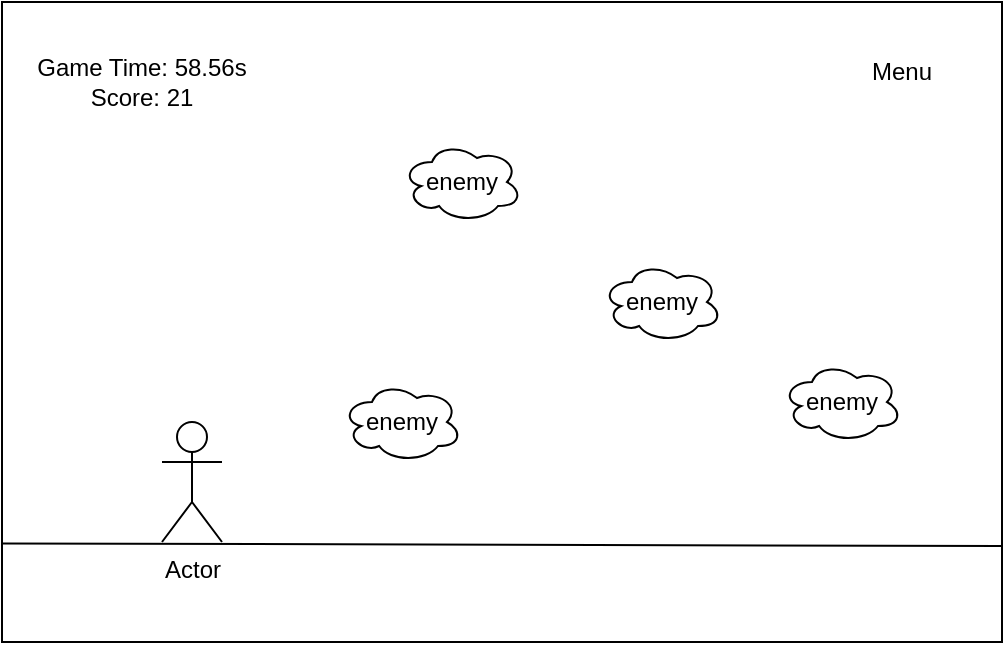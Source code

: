 <mxfile version="22.1.7" type="device">
  <diagram name="Stránka-1" id="bT728yVRk8Zy-Vi7z-u0">
    <mxGraphModel dx="786" dy="467" grid="1" gridSize="10" guides="1" tooltips="1" connect="1" arrows="1" fold="1" page="1" pageScale="1" pageWidth="827" pageHeight="1169" math="0" shadow="0">
      <root>
        <mxCell id="0" />
        <mxCell id="1" parent="0" />
        <mxCell id="tnusmLQVJhf_LfVTZwIc-1" value="" style="rounded=0;whiteSpace=wrap;html=1;" vertex="1" parent="1">
          <mxGeometry x="150" y="60" width="500" height="320" as="geometry" />
        </mxCell>
        <mxCell id="tnusmLQVJhf_LfVTZwIc-2" value="Actor" style="shape=umlActor;verticalLabelPosition=bottom;verticalAlign=top;html=1;outlineConnect=0;" vertex="1" parent="1">
          <mxGeometry x="230" y="270" width="30" height="60" as="geometry" />
        </mxCell>
        <mxCell id="tnusmLQVJhf_LfVTZwIc-5" value="" style="endArrow=none;html=1;rounded=0;exitX=0.999;exitY=0.85;exitDx=0;exitDy=0;entryX=0;entryY=0.846;entryDx=0;entryDy=0;entryPerimeter=0;exitPerimeter=0;" edge="1" parent="1" source="tnusmLQVJhf_LfVTZwIc-1" target="tnusmLQVJhf_LfVTZwIc-1">
          <mxGeometry width="50" height="50" relative="1" as="geometry">
            <mxPoint x="380" y="260" as="sourcePoint" />
            <mxPoint x="430" y="210" as="targetPoint" />
          </mxGeometry>
        </mxCell>
        <mxCell id="tnusmLQVJhf_LfVTZwIc-7" value="enemy" style="ellipse;shape=cloud;whiteSpace=wrap;html=1;" vertex="1" parent="1">
          <mxGeometry x="320" y="250" width="60" height="40" as="geometry" />
        </mxCell>
        <mxCell id="tnusmLQVJhf_LfVTZwIc-8" value="enemy" style="ellipse;shape=cloud;whiteSpace=wrap;html=1;" vertex="1" parent="1">
          <mxGeometry x="350" y="130" width="60" height="40" as="geometry" />
        </mxCell>
        <mxCell id="tnusmLQVJhf_LfVTZwIc-9" value="enemy" style="ellipse;shape=cloud;whiteSpace=wrap;html=1;" vertex="1" parent="1">
          <mxGeometry x="540" y="240" width="60" height="40" as="geometry" />
        </mxCell>
        <mxCell id="tnusmLQVJhf_LfVTZwIc-10" value="enemy" style="ellipse;shape=cloud;whiteSpace=wrap;html=1;" vertex="1" parent="1">
          <mxGeometry x="450" y="190" width="60" height="40" as="geometry" />
        </mxCell>
        <mxCell id="tnusmLQVJhf_LfVTZwIc-11" value="&lt;font style=&quot;font-size: 12px;&quot;&gt;Game Time: 58.56s&lt;br&gt;Score: 21&lt;br&gt;&lt;/font&gt;" style="text;html=1;strokeColor=none;fillColor=none;align=center;verticalAlign=middle;whiteSpace=wrap;rounded=0;" vertex="1" parent="1">
          <mxGeometry x="160" y="60" width="120" height="80" as="geometry" />
        </mxCell>
        <mxCell id="tnusmLQVJhf_LfVTZwIc-12" value="Menu" style="text;html=1;strokeColor=none;fillColor=none;align=center;verticalAlign=middle;whiteSpace=wrap;rounded=0;" vertex="1" parent="1">
          <mxGeometry x="570" y="80" width="60" height="30" as="geometry" />
        </mxCell>
      </root>
    </mxGraphModel>
  </diagram>
</mxfile>
